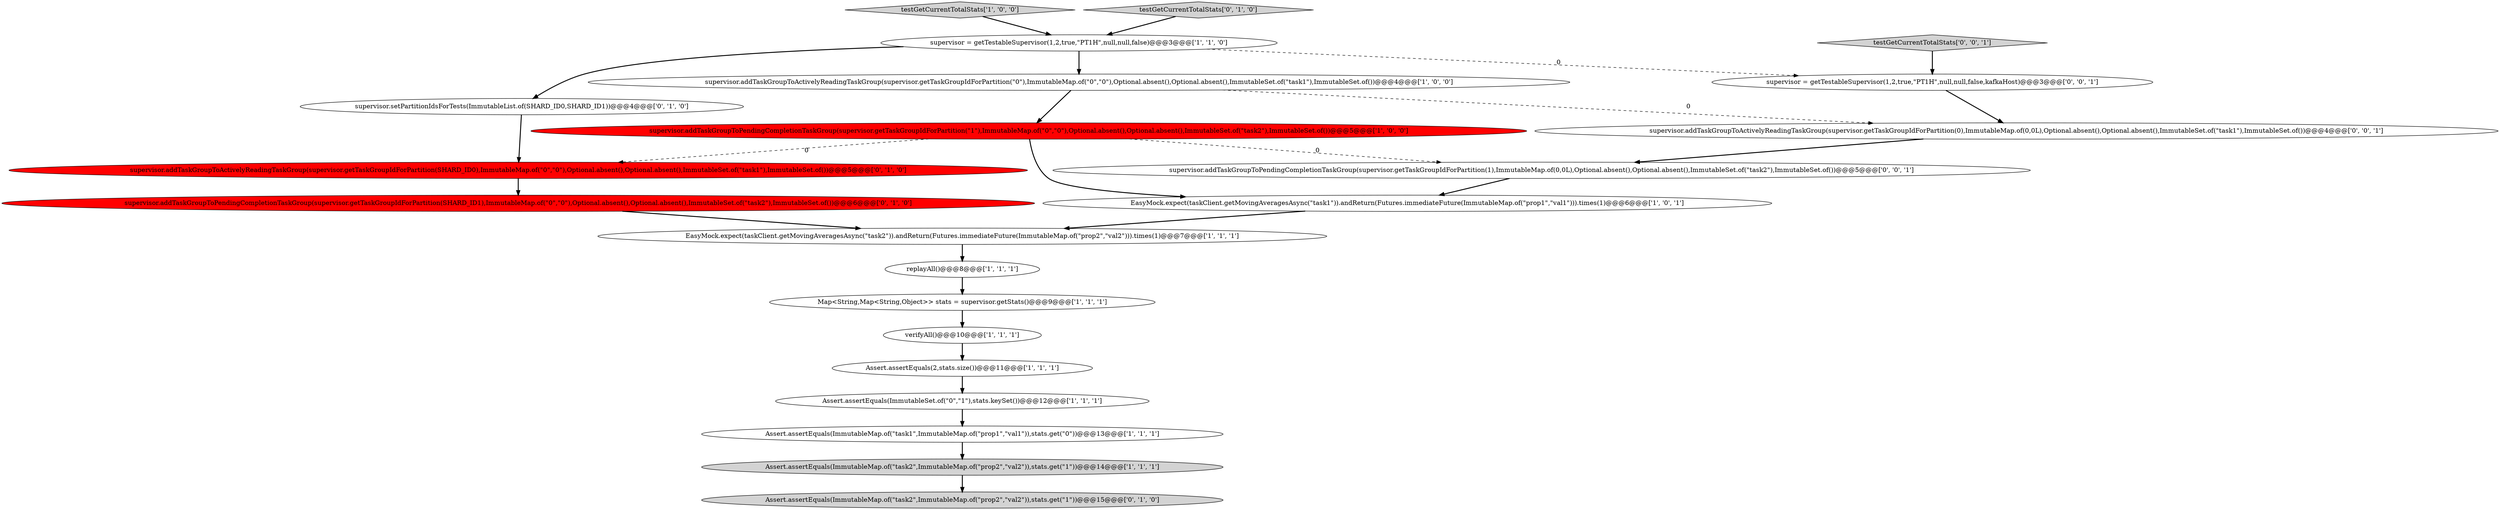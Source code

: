 digraph {
18 [style = filled, label = "supervisor.addTaskGroupToPendingCompletionTaskGroup(supervisor.getTaskGroupIdForPartition(1),ImmutableMap.of(0,0L),Optional.absent(),Optional.absent(),ImmutableSet.of(\"task2\"),ImmutableSet.of())@@@5@@@['0', '0', '1']", fillcolor = white, shape = ellipse image = "AAA0AAABBB3BBB"];
12 [style = filled, label = "Assert.assertEquals(ImmutableMap.of(\"task1\",ImmutableMap.of(\"prop1\",\"val1\")),stats.get(\"0\"))@@@13@@@['1', '1', '1']", fillcolor = white, shape = ellipse image = "AAA0AAABBB1BBB"];
1 [style = filled, label = "supervisor = getTestableSupervisor(1,2,true,\"PT1H\",null,null,false)@@@3@@@['1', '1', '0']", fillcolor = white, shape = ellipse image = "AAA0AAABBB1BBB"];
13 [style = filled, label = "Assert.assertEquals(ImmutableMap.of(\"task2\",ImmutableMap.of(\"prop2\",\"val2\")),stats.get(\"1\"))@@@15@@@['0', '1', '0']", fillcolor = lightgray, shape = ellipse image = "AAA0AAABBB2BBB"];
9 [style = filled, label = "testGetCurrentTotalStats['1', '0', '0']", fillcolor = lightgray, shape = diamond image = "AAA0AAABBB1BBB"];
7 [style = filled, label = "EasyMock.expect(taskClient.getMovingAveragesAsync(\"task2\")).andReturn(Futures.immediateFuture(ImmutableMap.of(\"prop2\",\"val2\"))).times(1)@@@7@@@['1', '1', '1']", fillcolor = white, shape = ellipse image = "AAA0AAABBB1BBB"];
3 [style = filled, label = "Assert.assertEquals(2,stats.size())@@@11@@@['1', '1', '1']", fillcolor = white, shape = ellipse image = "AAA0AAABBB1BBB"];
15 [style = filled, label = "testGetCurrentTotalStats['0', '1', '0']", fillcolor = lightgray, shape = diamond image = "AAA0AAABBB2BBB"];
4 [style = filled, label = "Assert.assertEquals(ImmutableSet.of(\"0\",\"1\"),stats.keySet())@@@12@@@['1', '1', '1']", fillcolor = white, shape = ellipse image = "AAA0AAABBB1BBB"];
16 [style = filled, label = "supervisor.addTaskGroupToActivelyReadingTaskGroup(supervisor.getTaskGroupIdForPartition(SHARD_ID0),ImmutableMap.of(\"0\",\"0\"),Optional.absent(),Optional.absent(),ImmutableSet.of(\"task1\"),ImmutableSet.of())@@@5@@@['0', '1', '0']", fillcolor = red, shape = ellipse image = "AAA1AAABBB2BBB"];
6 [style = filled, label = "verifyAll()@@@10@@@['1', '1', '1']", fillcolor = white, shape = ellipse image = "AAA0AAABBB1BBB"];
20 [style = filled, label = "testGetCurrentTotalStats['0', '0', '1']", fillcolor = lightgray, shape = diamond image = "AAA0AAABBB3BBB"];
21 [style = filled, label = "supervisor = getTestableSupervisor(1,2,true,\"PT1H\",null,null,false,kafkaHost)@@@3@@@['0', '0', '1']", fillcolor = white, shape = ellipse image = "AAA0AAABBB3BBB"];
11 [style = filled, label = "replayAll()@@@8@@@['1', '1', '1']", fillcolor = white, shape = ellipse image = "AAA0AAABBB1BBB"];
8 [style = filled, label = "Assert.assertEquals(ImmutableMap.of(\"task2\",ImmutableMap.of(\"prop2\",\"val2\")),stats.get(\"1\"))@@@14@@@['1', '1', '1']", fillcolor = lightgray, shape = ellipse image = "AAA0AAABBB1BBB"];
10 [style = filled, label = "supervisor.addTaskGroupToActivelyReadingTaskGroup(supervisor.getTaskGroupIdForPartition(\"0\"),ImmutableMap.of(\"0\",\"0\"),Optional.absent(),Optional.absent(),ImmutableSet.of(\"task1\"),ImmutableSet.of())@@@4@@@['1', '0', '0']", fillcolor = white, shape = ellipse image = "AAA0AAABBB1BBB"];
5 [style = filled, label = "Map<String,Map<String,Object>> stats = supervisor.getStats()@@@9@@@['1', '1', '1']", fillcolor = white, shape = ellipse image = "AAA0AAABBB1BBB"];
17 [style = filled, label = "supervisor.setPartitionIdsForTests(ImmutableList.of(SHARD_ID0,SHARD_ID1))@@@4@@@['0', '1', '0']", fillcolor = white, shape = ellipse image = "AAA0AAABBB2BBB"];
0 [style = filled, label = "EasyMock.expect(taskClient.getMovingAveragesAsync(\"task1\")).andReturn(Futures.immediateFuture(ImmutableMap.of(\"prop1\",\"val1\"))).times(1)@@@6@@@['1', '0', '1']", fillcolor = white, shape = ellipse image = "AAA0AAABBB1BBB"];
2 [style = filled, label = "supervisor.addTaskGroupToPendingCompletionTaskGroup(supervisor.getTaskGroupIdForPartition(\"1\"),ImmutableMap.of(\"0\",\"0\"),Optional.absent(),Optional.absent(),ImmutableSet.of(\"task2\"),ImmutableSet.of())@@@5@@@['1', '0', '0']", fillcolor = red, shape = ellipse image = "AAA1AAABBB1BBB"];
19 [style = filled, label = "supervisor.addTaskGroupToActivelyReadingTaskGroup(supervisor.getTaskGroupIdForPartition(0),ImmutableMap.of(0,0L),Optional.absent(),Optional.absent(),ImmutableSet.of(\"task1\"),ImmutableSet.of())@@@4@@@['0', '0', '1']", fillcolor = white, shape = ellipse image = "AAA0AAABBB3BBB"];
14 [style = filled, label = "supervisor.addTaskGroupToPendingCompletionTaskGroup(supervisor.getTaskGroupIdForPartition(SHARD_ID1),ImmutableMap.of(\"0\",\"0\"),Optional.absent(),Optional.absent(),ImmutableSet.of(\"task2\"),ImmutableSet.of())@@@6@@@['0', '1', '0']", fillcolor = red, shape = ellipse image = "AAA1AAABBB2BBB"];
6->3 [style = bold, label=""];
19->18 [style = bold, label=""];
7->11 [style = bold, label=""];
21->19 [style = bold, label=""];
10->19 [style = dashed, label="0"];
1->21 [style = dashed, label="0"];
3->4 [style = bold, label=""];
1->17 [style = bold, label=""];
14->7 [style = bold, label=""];
0->7 [style = bold, label=""];
20->21 [style = bold, label=""];
11->5 [style = bold, label=""];
2->0 [style = bold, label=""];
5->6 [style = bold, label=""];
12->8 [style = bold, label=""];
2->16 [style = dashed, label="0"];
2->18 [style = dashed, label="0"];
4->12 [style = bold, label=""];
16->14 [style = bold, label=""];
10->2 [style = bold, label=""];
9->1 [style = bold, label=""];
1->10 [style = bold, label=""];
18->0 [style = bold, label=""];
17->16 [style = bold, label=""];
8->13 [style = bold, label=""];
15->1 [style = bold, label=""];
}
